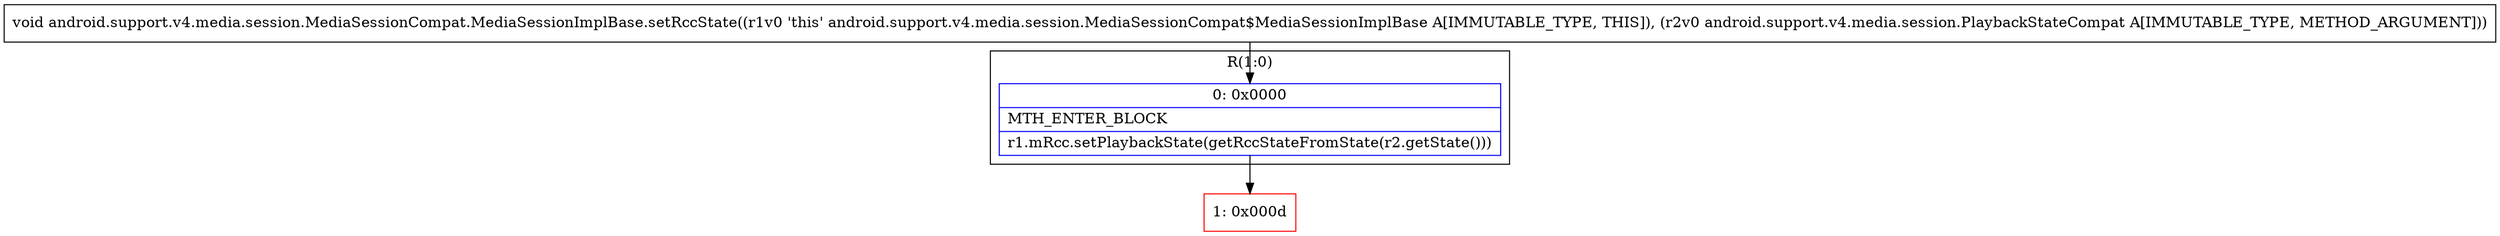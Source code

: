 digraph "CFG forandroid.support.v4.media.session.MediaSessionCompat.MediaSessionImplBase.setRccState(Landroid\/support\/v4\/media\/session\/PlaybackStateCompat;)V" {
subgraph cluster_Region_1556972211 {
label = "R(1:0)";
node [shape=record,color=blue];
Node_0 [shape=record,label="{0\:\ 0x0000|MTH_ENTER_BLOCK\l|r1.mRcc.setPlaybackState(getRccStateFromState(r2.getState()))\l}"];
}
Node_1 [shape=record,color=red,label="{1\:\ 0x000d}"];
MethodNode[shape=record,label="{void android.support.v4.media.session.MediaSessionCompat.MediaSessionImplBase.setRccState((r1v0 'this' android.support.v4.media.session.MediaSessionCompat$MediaSessionImplBase A[IMMUTABLE_TYPE, THIS]), (r2v0 android.support.v4.media.session.PlaybackStateCompat A[IMMUTABLE_TYPE, METHOD_ARGUMENT])) }"];
MethodNode -> Node_0;
Node_0 -> Node_1;
}

